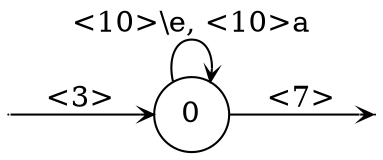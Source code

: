 digraph
{
  vcsn_context = "[a]? → ℤ"
  rankdir = LR
  edge [arrowhead = vee, arrowsize = .6]
  {
    node [shape = point, width = 0]
    I0
    F0
  }
  {
    node [shape = circle, style = rounded, width = 0.5]
    0
  }
  I0 -> 0 [label = "<3>"]
  0 -> F0 [label = "<7>"]
  0 -> 0 [label = "<10>\\e, <10>a"]
}
